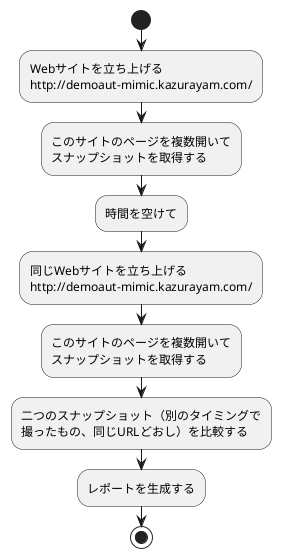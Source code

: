 @startuml activity-chronosdiff-ja
start
:Webサイトを立ち上げる\nhttp://demoaut-mimic.kazurayam.com/;
:このサイトのページを複数開いて\nスナップショットを取得する;
:時間を空けて;
:同じWebサイトを立ち上げる\nhttp://demoaut-mimic.kazurayam.com/;
:このサイトのページを複数開いて\nスナップショットを取得する;
:二つのスナップショット（別のタイミングで\n撮ったもの、同じURLどおし）を比較する;
:レポートを生成する;
stop
@enduml
